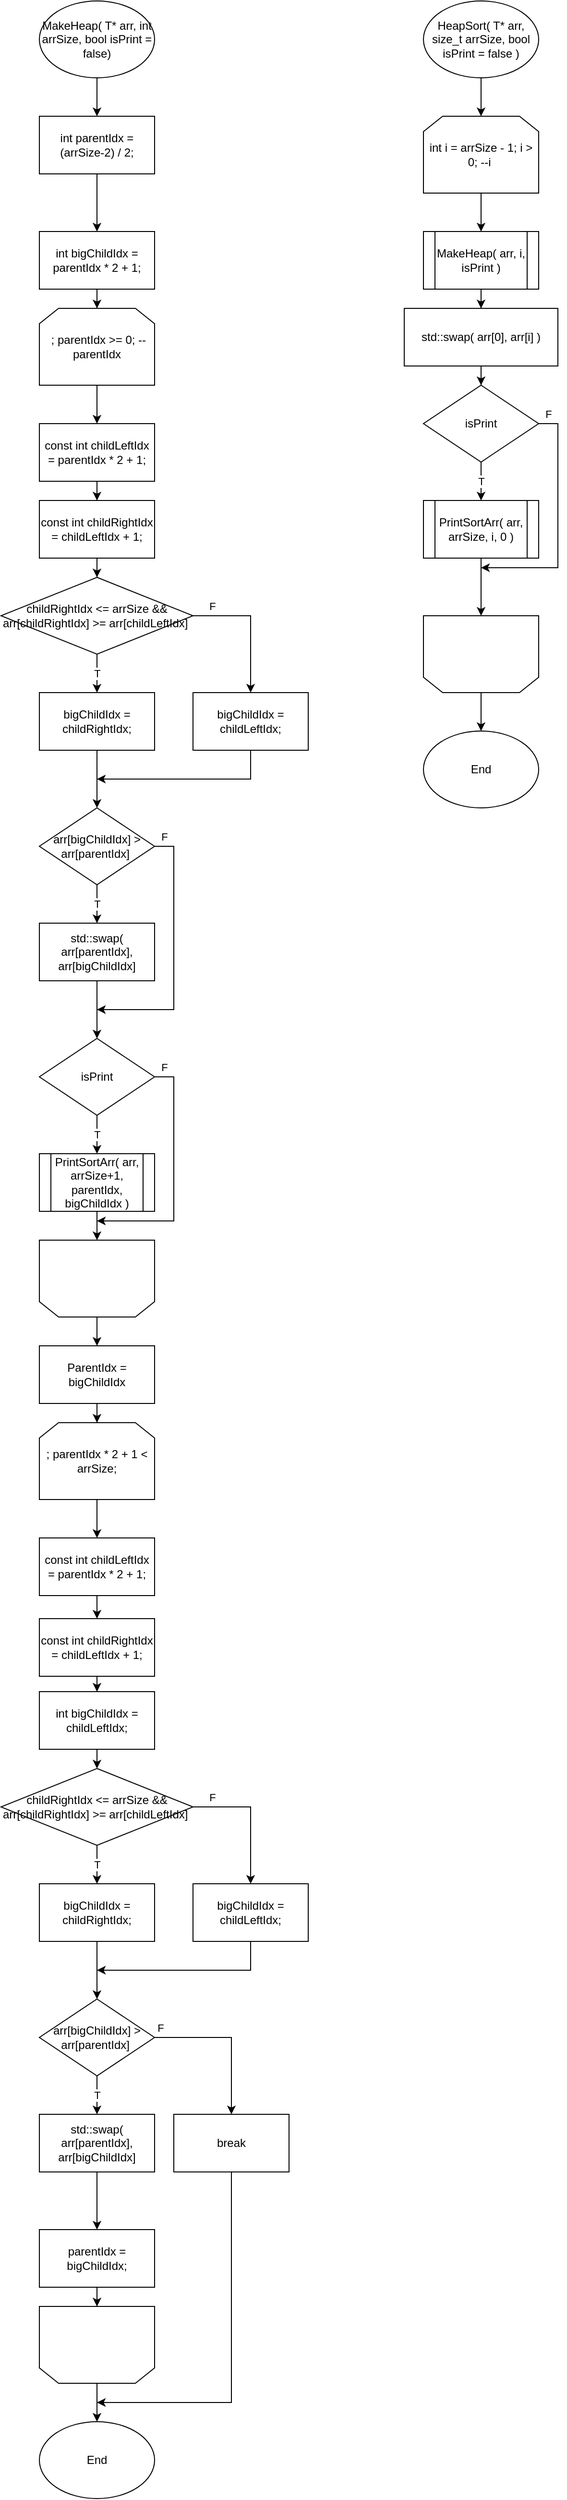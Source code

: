 <mxfile version="18.1.3" type="device"><diagram id="HHCms3cz-jtuunPQHAfl" name="페이지-1"><mxGraphModel dx="2062" dy="1225" grid="1" gridSize="10" guides="1" tooltips="1" connect="1" arrows="1" fold="1" page="1" pageScale="1" pageWidth="827" pageHeight="1169" math="0" shadow="0"><root><mxCell id="0"/><mxCell id="1" parent="0"/><mxCell id="xlVvAQhzh6mKo1GQzdGT-3" value="" style="edgeStyle=orthogonalEdgeStyle;rounded=0;orthogonalLoop=1;jettySize=auto;html=1;" parent="1" source="xlVvAQhzh6mKo1GQzdGT-1" edge="1"><mxGeometry relative="1" as="geometry"><mxPoint x="100" y="160" as="targetPoint"/></mxGeometry></mxCell><mxCell id="xlVvAQhzh6mKo1GQzdGT-1" value="MakeHeap( T* arr, int arrSize, bool isPrint = false)" style="ellipse;whiteSpace=wrap;html=1;" parent="1" vertex="1"><mxGeometry x="40" y="40" width="120" height="80" as="geometry"/></mxCell><mxCell id="xlVvAQhzh6mKo1GQzdGT-28" value="" style="edgeStyle=orthogonalEdgeStyle;rounded=0;orthogonalLoop=1;jettySize=auto;html=1;" parent="1" source="xlVvAQhzh6mKo1GQzdGT-26" target="xlVvAQhzh6mKo1GQzdGT-27" edge="1"><mxGeometry relative="1" as="geometry"/></mxCell><mxCell id="xlVvAQhzh6mKo1GQzdGT-26" value="int parentIdx = (arrSize-2) / 2;" style="rounded=0;whiteSpace=wrap;html=1;" parent="1" vertex="1"><mxGeometry x="40" y="160" width="120" height="60" as="geometry"/></mxCell><mxCell id="xlVvAQhzh6mKo1GQzdGT-30" value="" style="edgeStyle=orthogonalEdgeStyle;rounded=0;orthogonalLoop=1;jettySize=auto;html=1;" parent="1" source="xlVvAQhzh6mKo1GQzdGT-27" target="xlVvAQhzh6mKo1GQzdGT-29" edge="1"><mxGeometry relative="1" as="geometry"/></mxCell><mxCell id="xlVvAQhzh6mKo1GQzdGT-27" value="int bigChildIdx = parentIdx * 2 + 1;" style="rounded=0;whiteSpace=wrap;html=1;" parent="1" vertex="1"><mxGeometry x="40" y="280" width="120" height="60" as="geometry"/></mxCell><mxCell id="xlVvAQhzh6mKo1GQzdGT-35" value="" style="edgeStyle=orthogonalEdgeStyle;rounded=0;orthogonalLoop=1;jettySize=auto;html=1;" parent="1" source="xlVvAQhzh6mKo1GQzdGT-29" target="xlVvAQhzh6mKo1GQzdGT-32" edge="1"><mxGeometry relative="1" as="geometry"/></mxCell><mxCell id="xlVvAQhzh6mKo1GQzdGT-29" value="&amp;nbsp;; parentIdx &amp;gt;= 0; --parentIdx" style="shape=loopLimit;whiteSpace=wrap;html=1;" parent="1" vertex="1"><mxGeometry x="40" y="360" width="120" height="80" as="geometry"/></mxCell><mxCell id="xlVvAQhzh6mKo1GQzdGT-57" value="" style="edgeStyle=orthogonalEdgeStyle;rounded=0;orthogonalLoop=1;jettySize=auto;html=1;" parent="1" source="xlVvAQhzh6mKo1GQzdGT-31" target="xlVvAQhzh6mKo1GQzdGT-55" edge="1"><mxGeometry relative="1" as="geometry"/></mxCell><mxCell id="xlVvAQhzh6mKo1GQzdGT-31" value="" style="shape=loopLimit;whiteSpace=wrap;html=1;flipV=1;" parent="1" vertex="1"><mxGeometry x="40" y="1330" width="120" height="80" as="geometry"/></mxCell><mxCell id="xlVvAQhzh6mKo1GQzdGT-37" style="edgeStyle=orthogonalEdgeStyle;rounded=0;orthogonalLoop=1;jettySize=auto;html=1;" parent="1" source="xlVvAQhzh6mKo1GQzdGT-32" target="xlVvAQhzh6mKo1GQzdGT-33" edge="1"><mxGeometry relative="1" as="geometry"/></mxCell><mxCell id="xlVvAQhzh6mKo1GQzdGT-32" value="const int childLeftIdx = parentIdx * 2 + 1;" style="rounded=0;whiteSpace=wrap;html=1;" parent="1" vertex="1"><mxGeometry x="40" y="480" width="120" height="60" as="geometry"/></mxCell><mxCell id="xlVvAQhzh6mKo1GQzdGT-38" style="edgeStyle=orthogonalEdgeStyle;rounded=0;orthogonalLoop=1;jettySize=auto;html=1;entryX=0.5;entryY=0;entryDx=0;entryDy=0;" parent="1" source="xlVvAQhzh6mKo1GQzdGT-33" target="xlVvAQhzh6mKo1GQzdGT-34" edge="1"><mxGeometry relative="1" as="geometry"/></mxCell><mxCell id="xlVvAQhzh6mKo1GQzdGT-33" value="const int childRightIdx = childLeftIdx + 1;" style="rounded=0;whiteSpace=wrap;html=1;" parent="1" vertex="1"><mxGeometry x="40" y="560" width="120" height="60" as="geometry"/></mxCell><mxCell id="xlVvAQhzh6mKo1GQzdGT-40" value="T" style="edgeStyle=orthogonalEdgeStyle;rounded=0;orthogonalLoop=1;jettySize=auto;html=1;" parent="1" source="xlVvAQhzh6mKo1GQzdGT-34" target="xlVvAQhzh6mKo1GQzdGT-39" edge="1"><mxGeometry relative="1" as="geometry"/></mxCell><mxCell id="xlVvAQhzh6mKo1GQzdGT-42" value="F" style="edgeStyle=orthogonalEdgeStyle;rounded=0;orthogonalLoop=1;jettySize=auto;html=1;entryX=0.5;entryY=0;entryDx=0;entryDy=0;exitX=1;exitY=0.5;exitDx=0;exitDy=0;" parent="1" source="xlVvAQhzh6mKo1GQzdGT-34" target="xlVvAQhzh6mKo1GQzdGT-41" edge="1"><mxGeometry x="-0.714" y="10" relative="1" as="geometry"><mxPoint as="offset"/></mxGeometry></mxCell><mxCell id="xlVvAQhzh6mKo1GQzdGT-34" value="childRightIdx &amp;lt;= arrSize &amp;amp;&amp;amp; arr[childRightIdx] &amp;gt;= arr[childLeftIdx]&amp;nbsp;" style="rhombus;whiteSpace=wrap;html=1;" parent="1" vertex="1"><mxGeometry y="640" width="200" height="80" as="geometry"/></mxCell><mxCell id="xlVvAQhzh6mKo1GQzdGT-44" value="" style="edgeStyle=orthogonalEdgeStyle;rounded=0;orthogonalLoop=1;jettySize=auto;html=1;" parent="1" source="xlVvAQhzh6mKo1GQzdGT-39" target="xlVvAQhzh6mKo1GQzdGT-43" edge="1"><mxGeometry relative="1" as="geometry"/></mxCell><mxCell id="xlVvAQhzh6mKo1GQzdGT-39" value="bigChildIdx = childRightIdx;" style="rounded=0;whiteSpace=wrap;html=1;" parent="1" vertex="1"><mxGeometry x="40" y="760" width="120" height="60" as="geometry"/></mxCell><mxCell id="xlVvAQhzh6mKo1GQzdGT-45" style="edgeStyle=orthogonalEdgeStyle;rounded=0;orthogonalLoop=1;jettySize=auto;html=1;" parent="1" source="xlVvAQhzh6mKo1GQzdGT-41" edge="1"><mxGeometry relative="1" as="geometry"><mxPoint x="100" y="850" as="targetPoint"/><Array as="points"><mxPoint x="260" y="850"/></Array></mxGeometry></mxCell><mxCell id="xlVvAQhzh6mKo1GQzdGT-41" value="bigChildIdx = childLeftIdx;" style="rounded=0;whiteSpace=wrap;html=1;" parent="1" vertex="1"><mxGeometry x="200" y="760" width="120" height="60" as="geometry"/></mxCell><mxCell id="xlVvAQhzh6mKo1GQzdGT-48" value="T" style="edgeStyle=orthogonalEdgeStyle;rounded=0;orthogonalLoop=1;jettySize=auto;html=1;" parent="1" source="xlVvAQhzh6mKo1GQzdGT-43" target="xlVvAQhzh6mKo1GQzdGT-47" edge="1"><mxGeometry relative="1" as="geometry"/></mxCell><mxCell id="xlVvAQhzh6mKo1GQzdGT-51" value="F" style="edgeStyle=orthogonalEdgeStyle;rounded=0;orthogonalLoop=1;jettySize=auto;html=1;exitX=1;exitY=0.5;exitDx=0;exitDy=0;" parent="1" source="xlVvAQhzh6mKo1GQzdGT-43" edge="1"><mxGeometry x="-0.926" y="10" relative="1" as="geometry"><mxPoint x="100" y="1090" as="targetPoint"/><Array as="points"><mxPoint x="180" y="920"/><mxPoint x="180" y="1090"/></Array><mxPoint as="offset"/></mxGeometry></mxCell><mxCell id="xlVvAQhzh6mKo1GQzdGT-43" value="arr[bigChildIdx] &amp;gt; arr[parentIdx]&amp;nbsp;" style="rhombus;whiteSpace=wrap;html=1;" parent="1" vertex="1"><mxGeometry x="40" y="880" width="120" height="80" as="geometry"/></mxCell><mxCell id="xlVvAQhzh6mKo1GQzdGT-50" value="" style="edgeStyle=orthogonalEdgeStyle;rounded=0;orthogonalLoop=1;jettySize=auto;html=1;" parent="1" source="xlVvAQhzh6mKo1GQzdGT-47" target="xlVvAQhzh6mKo1GQzdGT-49" edge="1"><mxGeometry relative="1" as="geometry"/></mxCell><mxCell id="xlVvAQhzh6mKo1GQzdGT-47" value="std::swap( arr[parentIdx], arr[bigChildIdx]" style="rounded=0;whiteSpace=wrap;html=1;" parent="1" vertex="1"><mxGeometry x="40" y="1000" width="120" height="60" as="geometry"/></mxCell><mxCell id="xlVvAQhzh6mKo1GQzdGT-53" value="T" style="edgeStyle=orthogonalEdgeStyle;rounded=0;orthogonalLoop=1;jettySize=auto;html=1;" parent="1" source="xlVvAQhzh6mKo1GQzdGT-49" target="xlVvAQhzh6mKo1GQzdGT-52" edge="1"><mxGeometry relative="1" as="geometry"/></mxCell><mxCell id="xlVvAQhzh6mKo1GQzdGT-81" value="F" style="edgeStyle=orthogonalEdgeStyle;rounded=0;orthogonalLoop=1;jettySize=auto;html=1;exitX=1;exitY=0.5;exitDx=0;exitDy=0;" parent="1" source="xlVvAQhzh6mKo1GQzdGT-49" edge="1"><mxGeometry x="-0.92" y="10" relative="1" as="geometry"><mxPoint x="100" y="1310" as="targetPoint"/><Array as="points"><mxPoint x="180" y="1160"/><mxPoint x="180" y="1310"/></Array><mxPoint as="offset"/></mxGeometry></mxCell><mxCell id="xlVvAQhzh6mKo1GQzdGT-49" value="isPrint" style="rhombus;whiteSpace=wrap;html=1;" parent="1" vertex="1"><mxGeometry x="40" y="1120" width="120" height="80" as="geometry"/></mxCell><mxCell id="xlVvAQhzh6mKo1GQzdGT-54" value="" style="edgeStyle=orthogonalEdgeStyle;rounded=0;orthogonalLoop=1;jettySize=auto;html=1;" parent="1" source="xlVvAQhzh6mKo1GQzdGT-52" target="xlVvAQhzh6mKo1GQzdGT-31" edge="1"><mxGeometry relative="1" as="geometry"/></mxCell><mxCell id="xlVvAQhzh6mKo1GQzdGT-52" value="PrintSortArr( arr, arrSize+1, parentIdx, bigChildIdx )" style="shape=process;whiteSpace=wrap;html=1;backgroundOutline=1;" parent="1" vertex="1"><mxGeometry x="40" y="1240" width="120" height="60" as="geometry"/></mxCell><mxCell id="xlVvAQhzh6mKo1GQzdGT-58" value="" style="edgeStyle=orthogonalEdgeStyle;rounded=0;orthogonalLoop=1;jettySize=auto;html=1;" parent="1" source="xlVvAQhzh6mKo1GQzdGT-55" target="xlVvAQhzh6mKo1GQzdGT-56" edge="1"><mxGeometry relative="1" as="geometry"/></mxCell><mxCell id="xlVvAQhzh6mKo1GQzdGT-55" value="ParentIdx = bigChildIdx" style="rounded=0;whiteSpace=wrap;html=1;" parent="1" vertex="1"><mxGeometry x="40" y="1440" width="120" height="60" as="geometry"/></mxCell><mxCell id="xlVvAQhzh6mKo1GQzdGT-60" value="" style="edgeStyle=orthogonalEdgeStyle;rounded=0;orthogonalLoop=1;jettySize=auto;html=1;" parent="1" source="xlVvAQhzh6mKo1GQzdGT-56" target="xlVvAQhzh6mKo1GQzdGT-59" edge="1"><mxGeometry relative="1" as="geometry"/></mxCell><mxCell id="xlVvAQhzh6mKo1GQzdGT-56" value="; parentIdx * 2 + 1 &amp;lt; arrSize;" style="shape=loopLimit;whiteSpace=wrap;html=1;" parent="1" vertex="1"><mxGeometry x="40" y="1520" width="120" height="80" as="geometry"/></mxCell><mxCell id="xlVvAQhzh6mKo1GQzdGT-62" value="" style="edgeStyle=orthogonalEdgeStyle;rounded=0;orthogonalLoop=1;jettySize=auto;html=1;" parent="1" source="xlVvAQhzh6mKo1GQzdGT-59" target="xlVvAQhzh6mKo1GQzdGT-61" edge="1"><mxGeometry relative="1" as="geometry"/></mxCell><mxCell id="xlVvAQhzh6mKo1GQzdGT-59" value="const int childLeftIdx = parentIdx * 2 + 1;" style="rounded=0;whiteSpace=wrap;html=1;" parent="1" vertex="1"><mxGeometry x="40" y="1640" width="120" height="60" as="geometry"/></mxCell><mxCell id="xlVvAQhzh6mKo1GQzdGT-64" value="" style="edgeStyle=orthogonalEdgeStyle;rounded=0;orthogonalLoop=1;jettySize=auto;html=1;" parent="1" source="xlVvAQhzh6mKo1GQzdGT-61" target="xlVvAQhzh6mKo1GQzdGT-63" edge="1"><mxGeometry relative="1" as="geometry"/></mxCell><mxCell id="xlVvAQhzh6mKo1GQzdGT-61" value="const int childRightIdx = childLeftIdx + 1;" style="rounded=0;whiteSpace=wrap;html=1;" parent="1" vertex="1"><mxGeometry x="40" y="1724" width="120" height="60" as="geometry"/></mxCell><mxCell id="xlVvAQhzh6mKo1GQzdGT-66" value="" style="edgeStyle=orthogonalEdgeStyle;rounded=0;orthogonalLoop=1;jettySize=auto;html=1;" parent="1" source="xlVvAQhzh6mKo1GQzdGT-63" edge="1"><mxGeometry relative="1" as="geometry"><mxPoint x="100.0" y="1880" as="targetPoint"/></mxGeometry></mxCell><mxCell id="xlVvAQhzh6mKo1GQzdGT-63" value="int bigChildIdx = childLeftIdx;" style="rounded=0;whiteSpace=wrap;html=1;" parent="1" vertex="1"><mxGeometry x="40" y="1800" width="120" height="60" as="geometry"/></mxCell><mxCell id="xlVvAQhzh6mKo1GQzdGT-67" value="T" style="edgeStyle=orthogonalEdgeStyle;rounded=0;orthogonalLoop=1;jettySize=auto;html=1;" parent="1" source="xlVvAQhzh6mKo1GQzdGT-69" target="xlVvAQhzh6mKo1GQzdGT-71" edge="1"><mxGeometry relative="1" as="geometry"/></mxCell><mxCell id="xlVvAQhzh6mKo1GQzdGT-68" value="F" style="edgeStyle=orthogonalEdgeStyle;rounded=0;orthogonalLoop=1;jettySize=auto;html=1;entryX=0.5;entryY=0;entryDx=0;entryDy=0;exitX=1;exitY=0.5;exitDx=0;exitDy=0;" parent="1" source="xlVvAQhzh6mKo1GQzdGT-69" target="xlVvAQhzh6mKo1GQzdGT-73" edge="1"><mxGeometry x="-0.714" y="10" relative="1" as="geometry"><mxPoint as="offset"/></mxGeometry></mxCell><mxCell id="xlVvAQhzh6mKo1GQzdGT-69" value="childRightIdx &amp;lt;= arrSize &amp;amp;&amp;amp; arr[childRightIdx] &amp;gt;= arr[childLeftIdx]&amp;nbsp;" style="rhombus;whiteSpace=wrap;html=1;" parent="1" vertex="1"><mxGeometry y="1880" width="200" height="80" as="geometry"/></mxCell><mxCell id="xlVvAQhzh6mKo1GQzdGT-70" value="" style="edgeStyle=orthogonalEdgeStyle;rounded=0;orthogonalLoop=1;jettySize=auto;html=1;" parent="1" source="xlVvAQhzh6mKo1GQzdGT-71" edge="1"><mxGeometry relative="1" as="geometry"><mxPoint x="100" y="2120" as="targetPoint"/></mxGeometry></mxCell><mxCell id="xlVvAQhzh6mKo1GQzdGT-71" value="bigChildIdx = childRightIdx;" style="rounded=0;whiteSpace=wrap;html=1;" parent="1" vertex="1"><mxGeometry x="40" y="2000" width="120" height="60" as="geometry"/></mxCell><mxCell id="xlVvAQhzh6mKo1GQzdGT-72" style="edgeStyle=orthogonalEdgeStyle;rounded=0;orthogonalLoop=1;jettySize=auto;html=1;" parent="1" source="xlVvAQhzh6mKo1GQzdGT-73" edge="1"><mxGeometry relative="1" as="geometry"><mxPoint x="100" y="2090" as="targetPoint"/><Array as="points"><mxPoint x="260" y="2090"/></Array></mxGeometry></mxCell><mxCell id="xlVvAQhzh6mKo1GQzdGT-73" value="bigChildIdx = childLeftIdx;" style="rounded=0;whiteSpace=wrap;html=1;" parent="1" vertex="1"><mxGeometry x="200" y="2000" width="120" height="60" as="geometry"/></mxCell><mxCell id="xlVvAQhzh6mKo1GQzdGT-74" value="T" style="edgeStyle=orthogonalEdgeStyle;rounded=0;orthogonalLoop=1;jettySize=auto;html=1;" parent="1" source="xlVvAQhzh6mKo1GQzdGT-76" target="xlVvAQhzh6mKo1GQzdGT-78" edge="1"><mxGeometry relative="1" as="geometry"/></mxCell><mxCell id="xlVvAQhzh6mKo1GQzdGT-75" value="F" style="edgeStyle=orthogonalEdgeStyle;rounded=0;orthogonalLoop=1;jettySize=auto;html=1;exitX=1;exitY=0.5;exitDx=0;exitDy=0;" parent="1" source="xlVvAQhzh6mKo1GQzdGT-76" edge="1"><mxGeometry x="-0.926" y="10" relative="1" as="geometry"><mxPoint x="240" y="2240" as="targetPoint"/><Array as="points"><mxPoint x="240" y="2160"/></Array><mxPoint as="offset"/></mxGeometry></mxCell><mxCell id="xlVvAQhzh6mKo1GQzdGT-76" value="arr[bigChildIdx] &amp;gt; arr[parentIdx]&amp;nbsp;" style="rhombus;whiteSpace=wrap;html=1;" parent="1" vertex="1"><mxGeometry x="40" y="2120" width="120" height="80" as="geometry"/></mxCell><mxCell id="xlVvAQhzh6mKo1GQzdGT-77" value="" style="edgeStyle=orthogonalEdgeStyle;rounded=0;orthogonalLoop=1;jettySize=auto;html=1;" parent="1" source="xlVvAQhzh6mKo1GQzdGT-78" edge="1"><mxGeometry relative="1" as="geometry"><mxPoint x="100.0" y="2360" as="targetPoint"/></mxGeometry></mxCell><mxCell id="xlVvAQhzh6mKo1GQzdGT-78" value="std::swap( arr[parentIdx], arr[bigChildIdx]" style="rounded=0;whiteSpace=wrap;html=1;" parent="1" vertex="1"><mxGeometry x="40" y="2240" width="120" height="60" as="geometry"/></mxCell><mxCell id="BkzesCg86wMLOpw--dar-2" value="" style="edgeStyle=orthogonalEdgeStyle;rounded=0;orthogonalLoop=1;jettySize=auto;html=1;" edge="1" parent="1" source="xlVvAQhzh6mKo1GQzdGT-79" target="BkzesCg86wMLOpw--dar-1"><mxGeometry relative="1" as="geometry"/></mxCell><mxCell id="xlVvAQhzh6mKo1GQzdGT-79" value="parentIdx = bigChildIdx;" style="rounded=0;whiteSpace=wrap;html=1;" parent="1" vertex="1"><mxGeometry x="40" y="2360" width="120" height="60" as="geometry"/></mxCell><mxCell id="BkzesCg86wMLOpw--dar-5" style="edgeStyle=orthogonalEdgeStyle;rounded=0;orthogonalLoop=1;jettySize=auto;html=1;" edge="1" parent="1" source="xlVvAQhzh6mKo1GQzdGT-80"><mxGeometry relative="1" as="geometry"><mxPoint x="100" y="2540" as="targetPoint"/><Array as="points"><mxPoint x="240" y="2540"/></Array></mxGeometry></mxCell><mxCell id="xlVvAQhzh6mKo1GQzdGT-80" value="break" style="rounded=0;whiteSpace=wrap;html=1;" parent="1" vertex="1"><mxGeometry x="180" y="2240" width="120" height="60" as="geometry"/></mxCell><mxCell id="BkzesCg86wMLOpw--dar-4" value="" style="edgeStyle=orthogonalEdgeStyle;rounded=0;orthogonalLoop=1;jettySize=auto;html=1;" edge="1" parent="1" source="BkzesCg86wMLOpw--dar-1" target="BkzesCg86wMLOpw--dar-3"><mxGeometry relative="1" as="geometry"/></mxCell><mxCell id="BkzesCg86wMLOpw--dar-1" value="" style="shape=loopLimit;whiteSpace=wrap;html=1;flipV=1;" vertex="1" parent="1"><mxGeometry x="40" y="2440" width="120" height="80" as="geometry"/></mxCell><mxCell id="BkzesCg86wMLOpw--dar-3" value="End" style="ellipse;whiteSpace=wrap;html=1;" vertex="1" parent="1"><mxGeometry x="40" y="2560" width="120" height="80" as="geometry"/></mxCell><mxCell id="BkzesCg86wMLOpw--dar-8" value="" style="edgeStyle=orthogonalEdgeStyle;rounded=0;orthogonalLoop=1;jettySize=auto;html=1;" edge="1" parent="1" source="BkzesCg86wMLOpw--dar-6" target="BkzesCg86wMLOpw--dar-7"><mxGeometry relative="1" as="geometry"/></mxCell><mxCell id="BkzesCg86wMLOpw--dar-6" value="HeapSort( T* arr, size_t arrSize, bool isPrint = false )" style="ellipse;whiteSpace=wrap;html=1;" vertex="1" parent="1"><mxGeometry x="440" y="40" width="120" height="80" as="geometry"/></mxCell><mxCell id="BkzesCg86wMLOpw--dar-10" value="" style="edgeStyle=orthogonalEdgeStyle;rounded=0;orthogonalLoop=1;jettySize=auto;html=1;" edge="1" parent="1" source="BkzesCg86wMLOpw--dar-7" target="BkzesCg86wMLOpw--dar-9"><mxGeometry relative="1" as="geometry"/></mxCell><mxCell id="BkzesCg86wMLOpw--dar-7" value="int i = arrSize - 1; i &amp;gt; 0; --i&amp;nbsp;" style="shape=loopLimit;whiteSpace=wrap;html=1;" vertex="1" parent="1"><mxGeometry x="440" y="160" width="120" height="80" as="geometry"/></mxCell><mxCell id="BkzesCg86wMLOpw--dar-12" value="" style="edgeStyle=orthogonalEdgeStyle;rounded=0;orthogonalLoop=1;jettySize=auto;html=1;" edge="1" parent="1" source="BkzesCg86wMLOpw--dar-9" target="BkzesCg86wMLOpw--dar-11"><mxGeometry relative="1" as="geometry"/></mxCell><mxCell id="BkzesCg86wMLOpw--dar-9" value="MakeHeap( arr, i, isPrint )" style="shape=process;whiteSpace=wrap;html=1;backgroundOutline=1;" vertex="1" parent="1"><mxGeometry x="440" y="280" width="120" height="60" as="geometry"/></mxCell><mxCell id="BkzesCg86wMLOpw--dar-17" value="" style="edgeStyle=orthogonalEdgeStyle;rounded=0;orthogonalLoop=1;jettySize=auto;html=1;" edge="1" parent="1" source="BkzesCg86wMLOpw--dar-11" target="BkzesCg86wMLOpw--dar-15"><mxGeometry relative="1" as="geometry"/></mxCell><mxCell id="BkzesCg86wMLOpw--dar-11" value="std::swap( arr[0], arr[i] )" style="rounded=0;whiteSpace=wrap;html=1;" vertex="1" parent="1"><mxGeometry x="420" y="360" width="160" height="60" as="geometry"/></mxCell><mxCell id="BkzesCg86wMLOpw--dar-13" value="T" style="edgeStyle=orthogonalEdgeStyle;rounded=0;orthogonalLoop=1;jettySize=auto;html=1;" edge="1" parent="1" source="BkzesCg86wMLOpw--dar-15" target="BkzesCg86wMLOpw--dar-16"><mxGeometry relative="1" as="geometry"/></mxCell><mxCell id="BkzesCg86wMLOpw--dar-14" value="F" style="edgeStyle=orthogonalEdgeStyle;rounded=0;orthogonalLoop=1;jettySize=auto;html=1;exitX=1;exitY=0.5;exitDx=0;exitDy=0;" edge="1" parent="1" source="BkzesCg86wMLOpw--dar-15"><mxGeometry x="-0.92" y="10" relative="1" as="geometry"><mxPoint x="500" y="630" as="targetPoint"/><Array as="points"><mxPoint x="580" y="480"/><mxPoint x="580" y="630"/></Array><mxPoint as="offset"/></mxGeometry></mxCell><mxCell id="BkzesCg86wMLOpw--dar-15" value="isPrint" style="rhombus;whiteSpace=wrap;html=1;" vertex="1" parent="1"><mxGeometry x="440" y="440" width="120" height="80" as="geometry"/></mxCell><mxCell id="BkzesCg86wMLOpw--dar-19" value="" style="edgeStyle=orthogonalEdgeStyle;rounded=0;orthogonalLoop=1;jettySize=auto;html=1;" edge="1" parent="1" source="BkzesCg86wMLOpw--dar-16" target="BkzesCg86wMLOpw--dar-18"><mxGeometry relative="1" as="geometry"/></mxCell><mxCell id="BkzesCg86wMLOpw--dar-16" value="PrintSortArr( arr, arrSize, i, 0 )" style="shape=process;whiteSpace=wrap;html=1;backgroundOutline=1;" vertex="1" parent="1"><mxGeometry x="440" y="560" width="120" height="60" as="geometry"/></mxCell><mxCell id="BkzesCg86wMLOpw--dar-21" value="" style="edgeStyle=orthogonalEdgeStyle;rounded=0;orthogonalLoop=1;jettySize=auto;html=1;" edge="1" parent="1" source="BkzesCg86wMLOpw--dar-18" target="BkzesCg86wMLOpw--dar-20"><mxGeometry relative="1" as="geometry"/></mxCell><mxCell id="BkzesCg86wMLOpw--dar-18" value="" style="shape=loopLimit;whiteSpace=wrap;html=1;flipV=1;" vertex="1" parent="1"><mxGeometry x="440" y="680" width="120" height="80" as="geometry"/></mxCell><mxCell id="BkzesCg86wMLOpw--dar-20" value="End" style="ellipse;whiteSpace=wrap;html=1;" vertex="1" parent="1"><mxGeometry x="440" y="800" width="120" height="80" as="geometry"/></mxCell></root></mxGraphModel></diagram></mxfile>